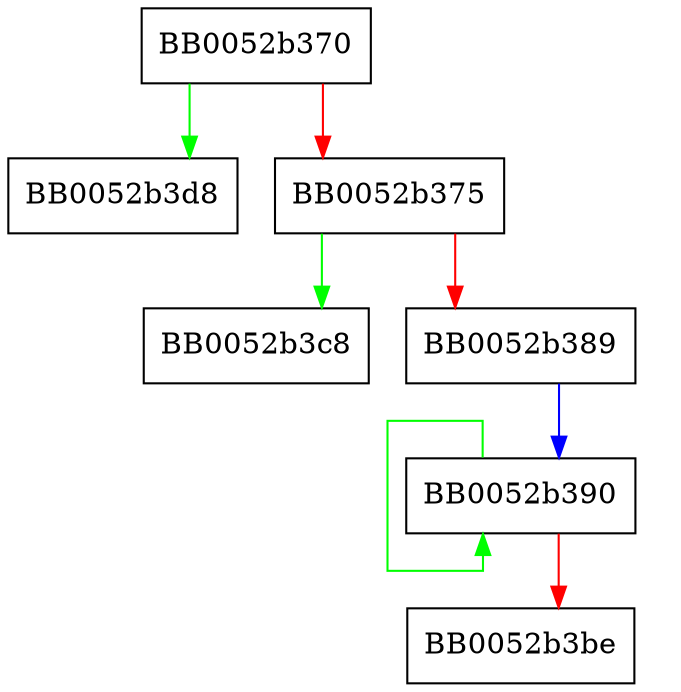digraph BIO_ADDRINFO_free {
  node [shape="box"];
  graph [splines=ortho];
  BB0052b370 -> BB0052b3d8 [color="green"];
  BB0052b370 -> BB0052b375 [color="red"];
  BB0052b375 -> BB0052b3c8 [color="green"];
  BB0052b375 -> BB0052b389 [color="red"];
  BB0052b389 -> BB0052b390 [color="blue"];
  BB0052b390 -> BB0052b390 [color="green"];
  BB0052b390 -> BB0052b3be [color="red"];
}